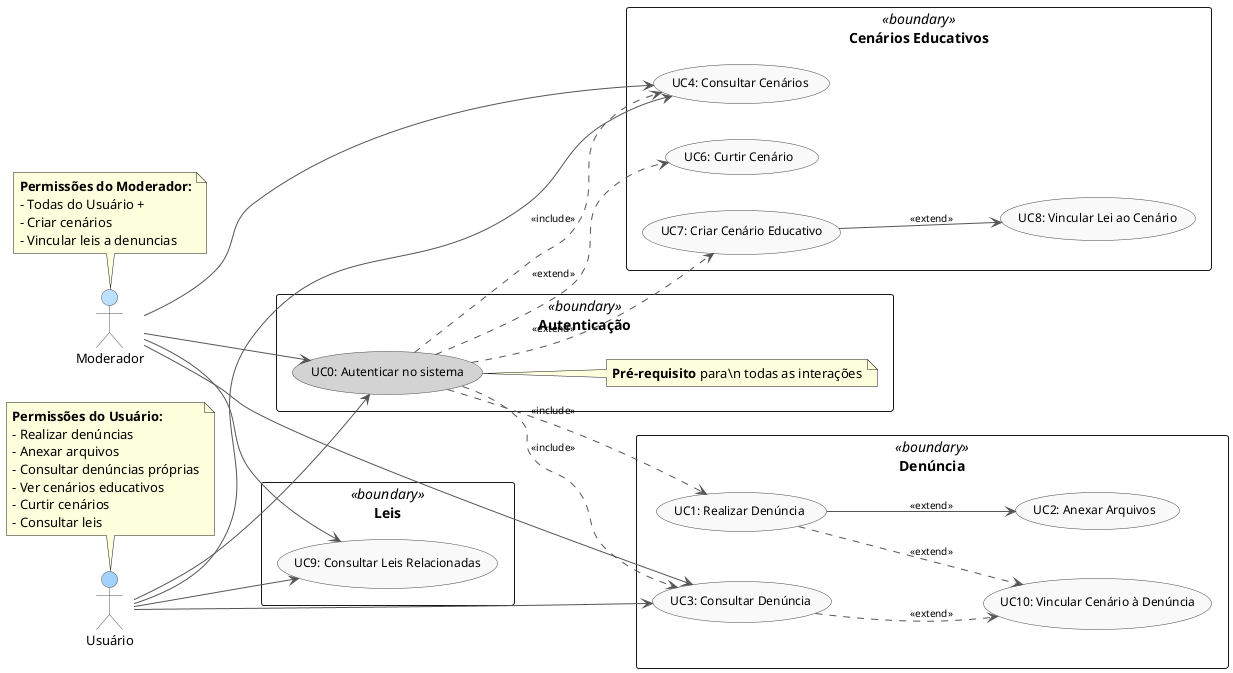 @startuml
!pragma useVerticalIf on

skinparam usecase {
    BackgroundColor #F9F9F9
    BorderColor #444444
    FontSize 12
    ArrowColor #555555
    ArrowFontSize 10
}

skinparam actor {
    BackgroundColor #F9F9F9
    BorderColor #555555
    FontSize 13
}

skinparam actor {
    BackgroundColor #F9F9F9
    BorderColor #555555
    FontSize 13
}

left to right direction

' ##### ACTORES #####
actor "Usuário" as u #A2D2FF
actor "Moderador" as m #BDE0FE

' ##### AUTENTICAÇÃO #####
rectangle "Autenticação" <<boundary>> {
    (UC0: Autenticar no sistema) as uc0 #LightGray
    note right of uc0
      <b>Pré-requisito</b> para\n todas as interações
    end note
}

' ##### DENÚNCIA #####
rectangle "Denúncia" <<boundary>> {
    (UC1: Realizar Denúncia) as uc1
    (UC2: Anexar Arquivos) as uc2
    (UC3: Consultar Denúncia) as uc3
    (UC10: Vincular Cenário à Denúncia) as uc10
}

' ##### CENÁRIOS EDUCATIVOS #####
rectangle "Cenários Educativos" <<boundary>> {
    (UC4: Consultar Cenários) as uc4
    (UC6: Curtir Cenário) as uc6
    (UC7: Criar Cenário Educativo) as uc7
    (UC8: Vincular Lei ao Cenário) as uc8
}

' ##### LEGISLAÇÃO #####
rectangle "Leis" <<boundary>> {
    (UC9: Consultar Leis Relacionadas) as uc9
}

' Usuário
u --> uc0
u --> uc3
u --> uc4
u --> uc9
uc1 --> uc2 : <<extend>>
uc0 .down.> uc1 : <<include>>
uc0 .down.> uc4 : <<include>>
uc0 .down.> uc3 : <<include>>
uc1 .down.> uc10 : <<extend>>
uc3 .down.> uc10 : <<extend>>

' Moderador
m --> uc0
m --> uc4
m --> uc3
m --> uc9
uc7 --> uc8 : <<extend>>
uc0 .down.> uc7 : <<extend>>
uc0 .down.> uc6 : <<extend>>


note top of u
  <b>Permissões do Usuário:</b>
  - Realizar denúncias
  - Anexar arquivos
  - Consultar denúncias próprias
  - Ver cenários educativos
  - Curtir cenários
  - Consultar leis
end note

note top of m
  <b>Permissões do Moderador:</b>
  - Todas do Usuário +
  - Criar cenários
  - Vincular leis a denuncias
end note

@enduml
